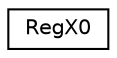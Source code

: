 digraph "类继承关系图"
{
  edge [fontname="Helvetica",fontsize="10",labelfontname="Helvetica",labelfontsize="10"];
  node [fontname="Helvetica",fontsize="10",shape=record];
  rankdir="LR";
  Node0 [label="RegX0",height=0.2,width=0.4,color="black", fillcolor="white", style="filled",URL="$d9/df4/class_reg_x0.html"];
}

